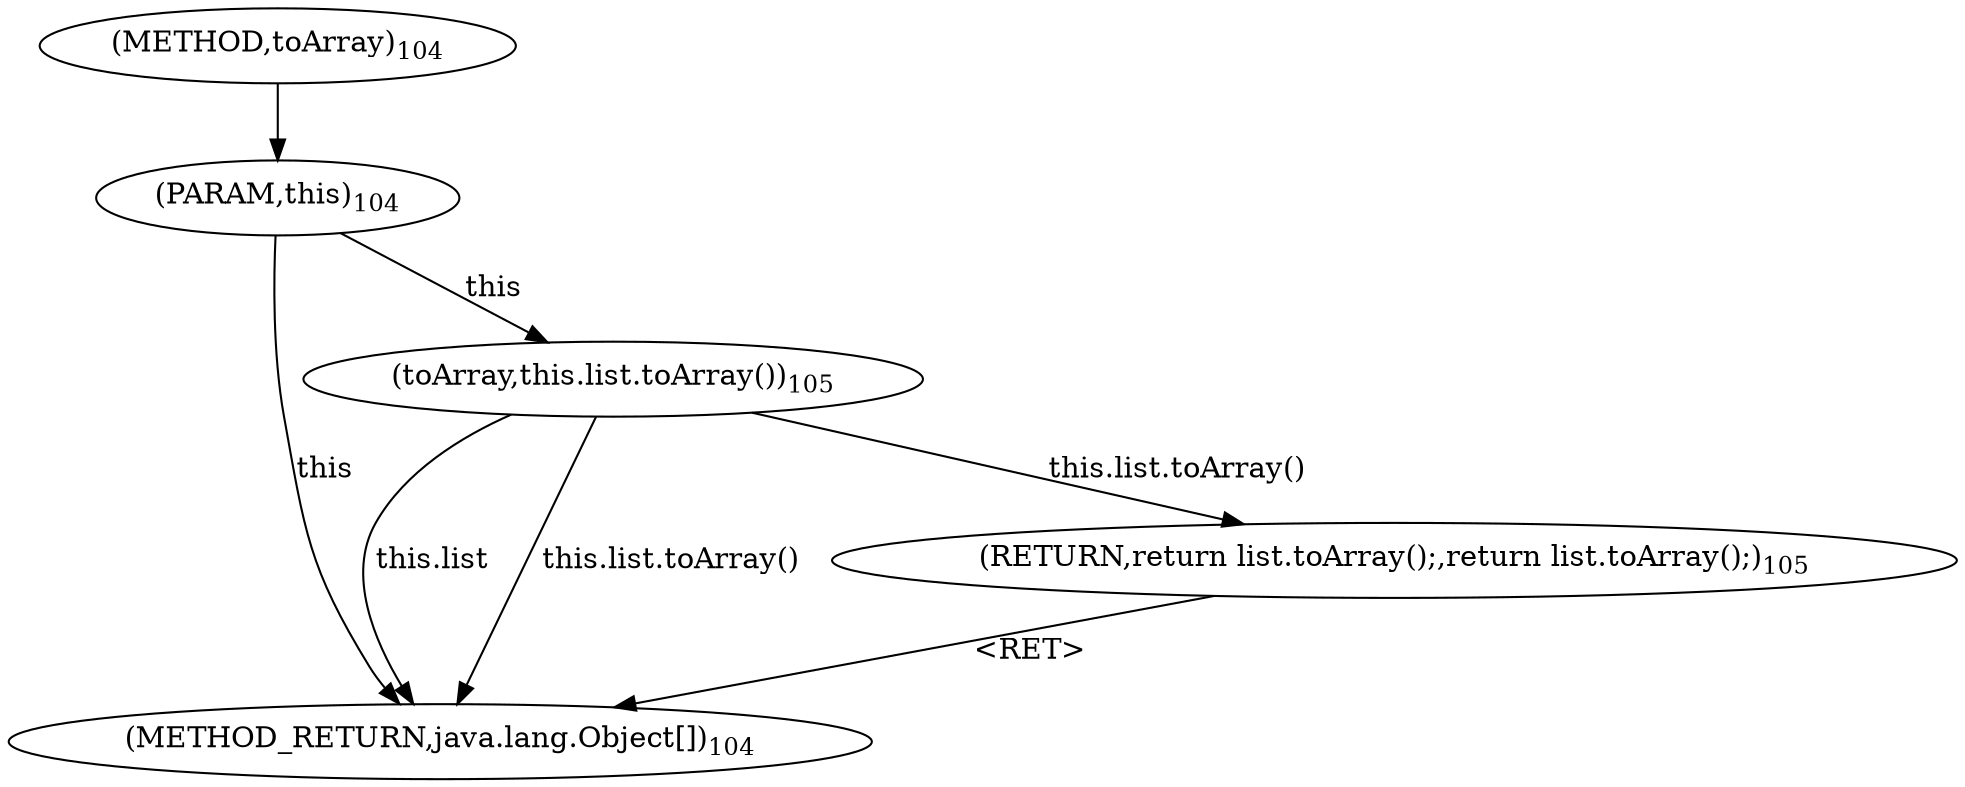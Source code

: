 digraph "toArray" {  
"341" [label = <(METHOD,toArray)<SUB>104</SUB>> ]
"351" [label = <(METHOD_RETURN,java.lang.Object[])<SUB>104</SUB>> ]
"342" [label = <(PARAM,this)<SUB>104</SUB>> ]
"344" [label = <(RETURN,return list.toArray();,return list.toArray();)<SUB>105</SUB>> ]
"345" [label = <(toArray,this.list.toArray())<SUB>105</SUB>> ]
"345" [label = <(toArray,this.list.toArray())<SUB>105</SUB>> ]
  "344" -> "351"  [ label = "&lt;RET&gt;"] 
  "342" -> "351"  [ label = "this"] 
  "345" -> "351"  [ label = "this.list"] 
  "345" -> "351"  [ label = "this.list.toArray()"] 
  "341" -> "342" 
  "345" -> "344"  [ label = "this.list.toArray()"] 
  "342" -> "345"  [ label = "this"] 
}
